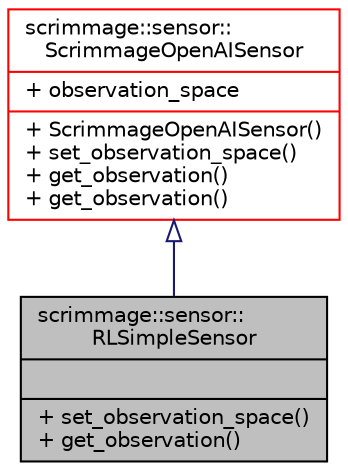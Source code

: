 digraph "scrimmage::sensor::RLSimpleSensor"
{
 // LATEX_PDF_SIZE
  edge [fontname="Helvetica",fontsize="10",labelfontname="Helvetica",labelfontsize="10"];
  node [fontname="Helvetica",fontsize="10",shape=record];
  Node1 [label="{scrimmage::sensor::\lRLSimpleSensor\n||+ set_observation_space()\l+ get_observation()\l}",height=0.2,width=0.4,color="black", fillcolor="grey75", style="filled", fontcolor="black",tooltip=" "];
  Node2 -> Node1 [dir="back",color="midnightblue",fontsize="10",style="solid",arrowtail="onormal",fontname="Helvetica"];
  Node2 [label="{scrimmage::sensor::\lScrimmageOpenAISensor\n|+ observation_space\l|+ ScrimmageOpenAISensor()\l+ set_observation_space()\l+ get_observation()\l+ get_observation()\l}",height=0.2,width=0.4,color="red", fillcolor="white", style="filled",URL="$classscrimmage_1_1sensor_1_1ScrimmageOpenAISensor.html",tooltip=" "];
}

